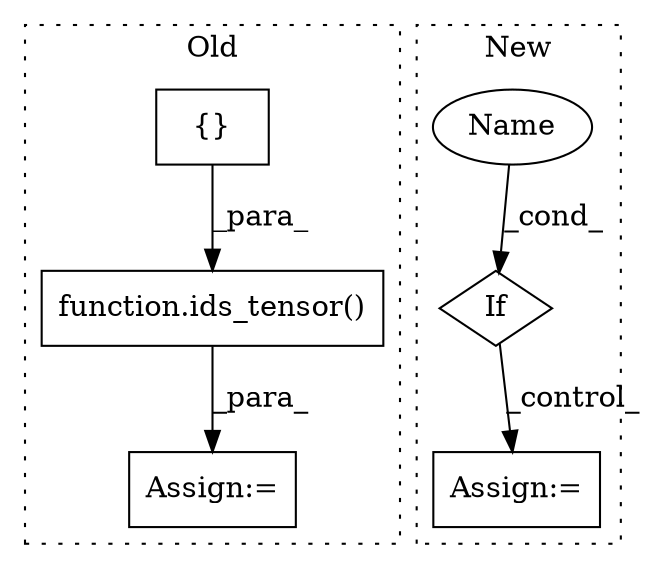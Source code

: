 digraph G {
subgraph cluster0 {
1 [label="function.ids_tensor()" a="75" s="6693,6746" l="11,16" shape="box"];
3 [label="{}" a="59" s="6704,6723" l="1,0" shape="box"];
4 [label="Assign:=" a="68" s="6690" l="3" shape="box"];
label = "Old";
style="dotted";
}
subgraph cluster1 {
2 [label="If" a="96" s="7039" l="3" shape="diamond"];
5 [label="Name" a="87" s="7042" l="23" shape="ellipse"];
6 [label="Assign:=" a="68" s="7098" l="3" shape="box"];
label = "New";
style="dotted";
}
1 -> 4 [label="_para_"];
2 -> 6 [label="_control_"];
3 -> 1 [label="_para_"];
5 -> 2 [label="_cond_"];
}